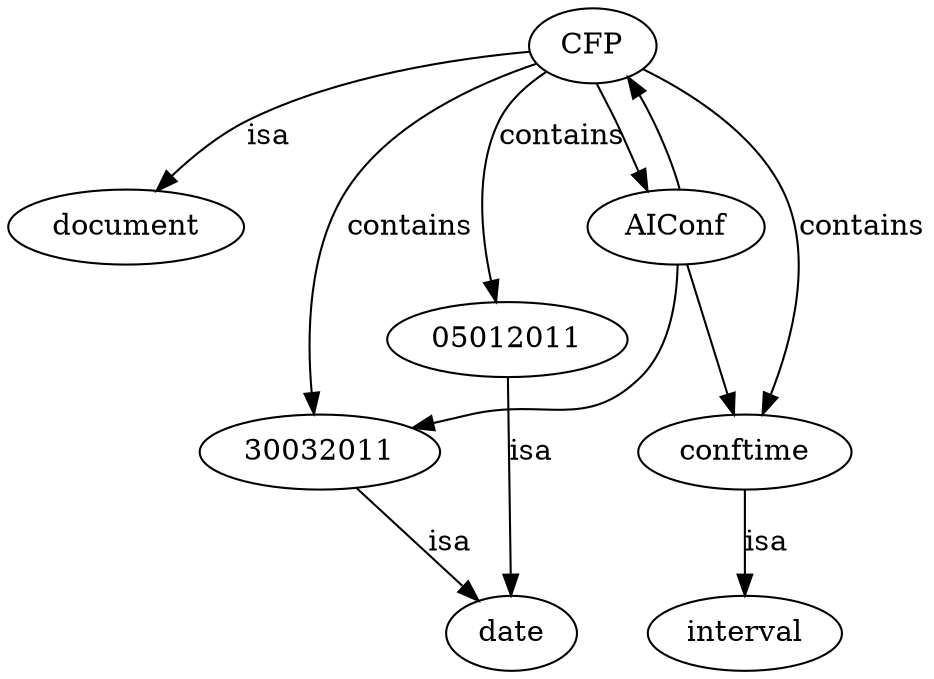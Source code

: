 digraph G {
	"CFP" -> "document" [label="isa"];
	"AIConf" -> "30032011";
	"CFP" -> "30032011" [label="contains"];
	"CFP" -> "05012011" [label="contains"];
	"CFP" -> "conftime" [label="contains"];
	"05012011" -> "date" [label="isa"];
	"conftime" -> "interval" [label="isa"];
	"30032011" -> "date" [label="isa"];
	"AIConf" -> "CFP";
	"AIConf" -> "conftime";
	"CFP" -> "AIConf";
}